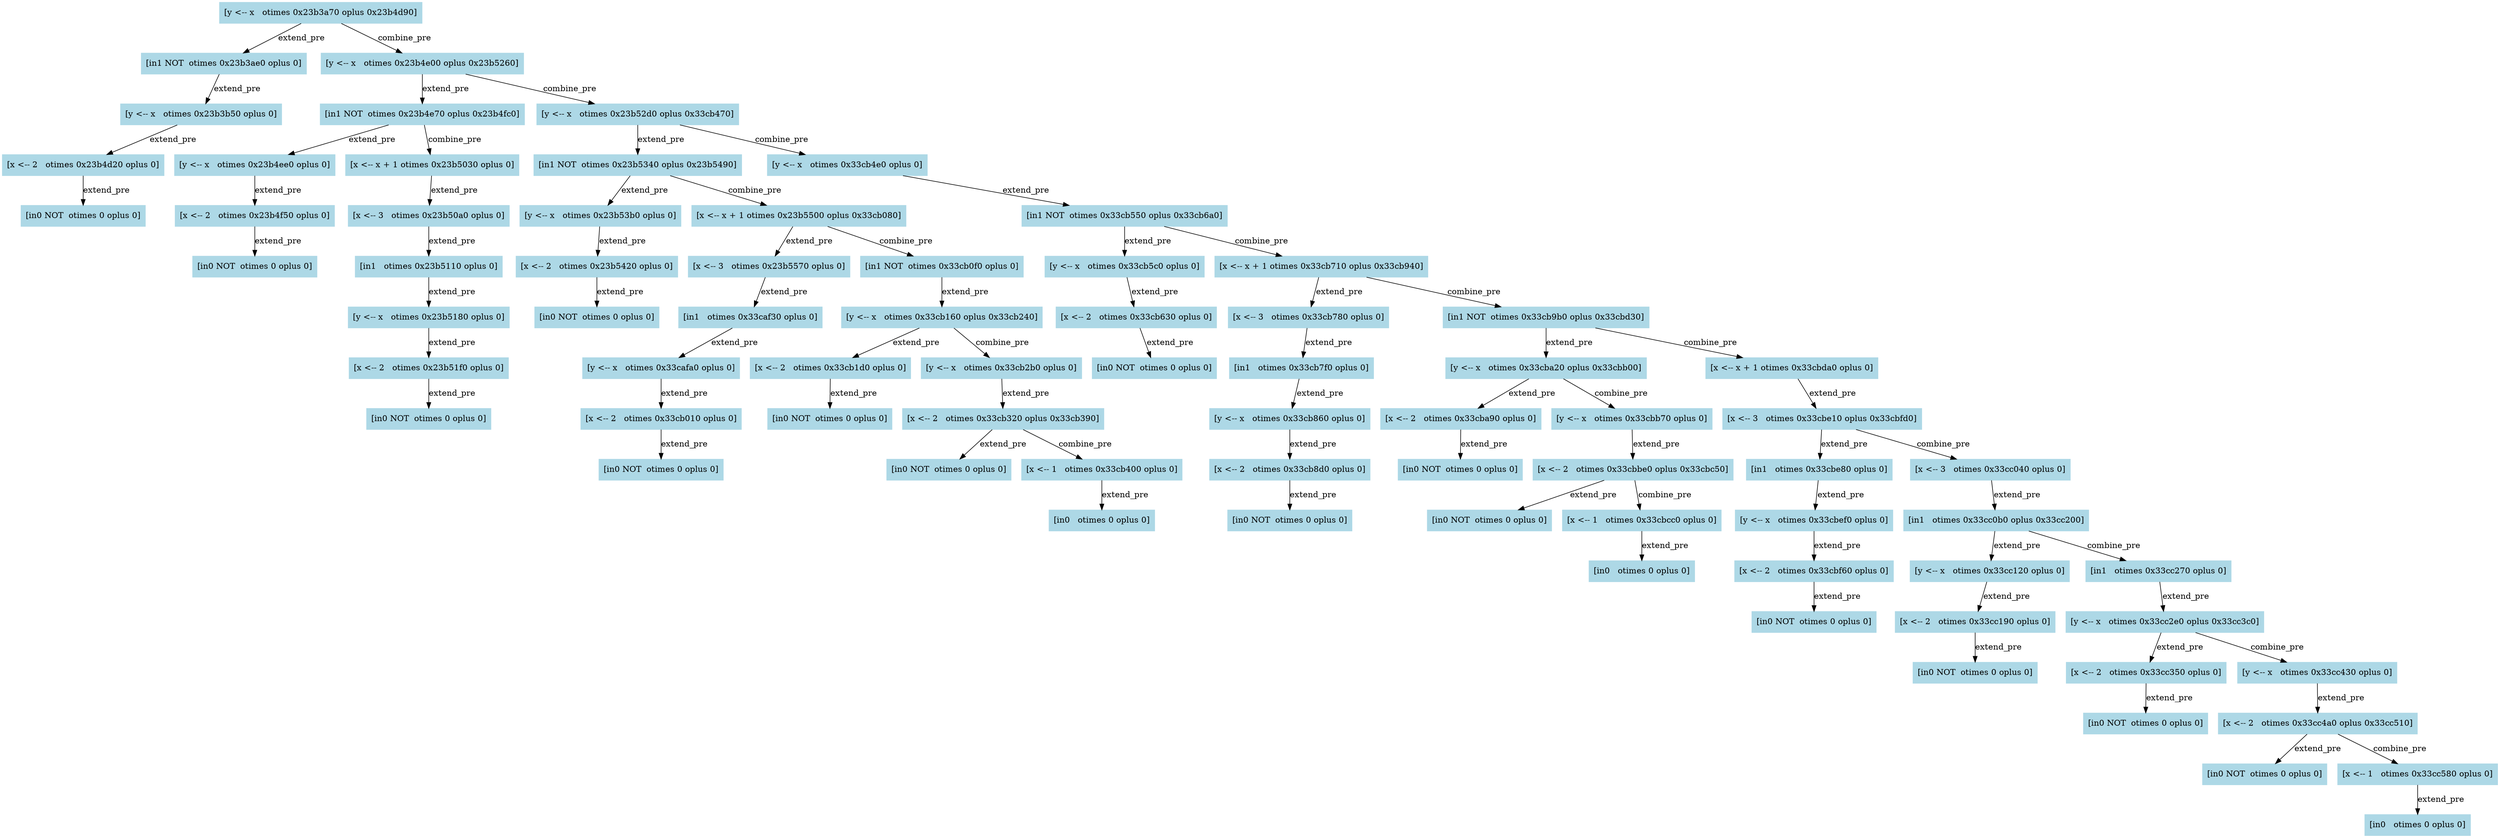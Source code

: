 digraph "[End]" {
"0x23b3a00" [label="[y <-- x   otimes 0x23b3a70 oplus 0x23b4d90]", color=lightblue,style=filled,shape=box]
"0x23b3a00" -> "0x23b3a70" [label=extend_pre,color=black]
"0x23b3a70" [label="[in1 NOT  otimes 0x23b3ae0 oplus 0]", color=lightblue,style=filled,shape=box]
"0x23b3a70" -> "0x23b3ae0" [label=extend_pre,color=black]
"0x23b3ae0" [label="[y <-- x   otimes 0x23b3b50 oplus 0]", color=lightblue,style=filled,shape=box]
"0x23b3ae0" -> "0x23b3b50" [label=extend_pre,color=black]
"0x23b3b50" [label="[x <-- 2   otimes 0x23b4d20 oplus 0]", color=lightblue,style=filled,shape=box]
"0x23b3b50" -> "0x23b4d20" [label=extend_pre,color=black]
"0x23b4d20" [label="[in0 NOT  otimes 0 oplus 0]", color=lightblue,style=filled,shape=box]
"0x23b3a00" -> "0x23b4d90" [label=combine_pre,color=black]
"0x23b4d90" [label="[y <-- x   otimes 0x23b4e00 oplus 0x23b5260]", color=lightblue,style=filled,shape=box]
"0x23b4d90" -> "0x23b4e00" [label=extend_pre,color=black]
"0x23b4e00" [label="[in1 NOT  otimes 0x23b4e70 oplus 0x23b4fc0]", color=lightblue,style=filled,shape=box]
"0x23b4e00" -> "0x23b4e70" [label=extend_pre,color=black]
"0x23b4e70" [label="[y <-- x   otimes 0x23b4ee0 oplus 0]", color=lightblue,style=filled,shape=box]
"0x23b4e70" -> "0x23b4ee0" [label=extend_pre,color=black]
"0x23b4ee0" [label="[x <-- 2   otimes 0x23b4f50 oplus 0]", color=lightblue,style=filled,shape=box]
"0x23b4ee0" -> "0x23b4f50" [label=extend_pre,color=black]
"0x23b4f50" [label="[in0 NOT  otimes 0 oplus 0]", color=lightblue,style=filled,shape=box]
"0x23b4e00" -> "0x23b4fc0" [label=combine_pre,color=black]
"0x23b4fc0" [label="[x <-- x + 1 otimes 0x23b5030 oplus 0]", color=lightblue,style=filled,shape=box]
"0x23b4fc0" -> "0x23b5030" [label=extend_pre,color=black]
"0x23b5030" [label="[x <-- 3   otimes 0x23b50a0 oplus 0]", color=lightblue,style=filled,shape=box]
"0x23b5030" -> "0x23b50a0" [label=extend_pre,color=black]
"0x23b50a0" [label="[in1   otimes 0x23b5110 oplus 0]", color=lightblue,style=filled,shape=box]
"0x23b50a0" -> "0x23b5110" [label=extend_pre,color=black]
"0x23b5110" [label="[y <-- x   otimes 0x23b5180 oplus 0]", color=lightblue,style=filled,shape=box]
"0x23b5110" -> "0x23b5180" [label=extend_pre,color=black]
"0x23b5180" [label="[x <-- 2   otimes 0x23b51f0 oplus 0]", color=lightblue,style=filled,shape=box]
"0x23b5180" -> "0x23b51f0" [label=extend_pre,color=black]
"0x23b51f0" [label="[in0 NOT  otimes 0 oplus 0]", color=lightblue,style=filled,shape=box]
"0x23b4d90" -> "0x23b5260" [label=combine_pre,color=black]
"0x23b5260" [label="[y <-- x   otimes 0x23b52d0 oplus 0x33cb470]", color=lightblue,style=filled,shape=box]
"0x23b5260" -> "0x23b52d0" [label=extend_pre,color=black]
"0x23b52d0" [label="[in1 NOT  otimes 0x23b5340 oplus 0x23b5490]", color=lightblue,style=filled,shape=box]
"0x23b52d0" -> "0x23b5340" [label=extend_pre,color=black]
"0x23b5340" [label="[y <-- x   otimes 0x23b53b0 oplus 0]", color=lightblue,style=filled,shape=box]
"0x23b5340" -> "0x23b53b0" [label=extend_pre,color=black]
"0x23b53b0" [label="[x <-- 2   otimes 0x23b5420 oplus 0]", color=lightblue,style=filled,shape=box]
"0x23b53b0" -> "0x23b5420" [label=extend_pre,color=black]
"0x23b5420" [label="[in0 NOT  otimes 0 oplus 0]", color=lightblue,style=filled,shape=box]
"0x23b52d0" -> "0x23b5490" [label=combine_pre,color=black]
"0x23b5490" [label="[x <-- x + 1 otimes 0x23b5500 oplus 0x33cb080]", color=lightblue,style=filled,shape=box]
"0x23b5490" -> "0x23b5500" [label=extend_pre,color=black]
"0x23b5500" [label="[x <-- 3   otimes 0x23b5570 oplus 0]", color=lightblue,style=filled,shape=box]
"0x23b5500" -> "0x23b5570" [label=extend_pre,color=black]
"0x23b5570" [label="[in1   otimes 0x33caf30 oplus 0]", color=lightblue,style=filled,shape=box]
"0x23b5570" -> "0x33caf30" [label=extend_pre,color=black]
"0x33caf30" [label="[y <-- x   otimes 0x33cafa0 oplus 0]", color=lightblue,style=filled,shape=box]
"0x33caf30" -> "0x33cafa0" [label=extend_pre,color=black]
"0x33cafa0" [label="[x <-- 2   otimes 0x33cb010 oplus 0]", color=lightblue,style=filled,shape=box]
"0x33cafa0" -> "0x33cb010" [label=extend_pre,color=black]
"0x33cb010" [label="[in0 NOT  otimes 0 oplus 0]", color=lightblue,style=filled,shape=box]
"0x23b5490" -> "0x33cb080" [label=combine_pre,color=black]
"0x33cb080" [label="[in1 NOT  otimes 0x33cb0f0 oplus 0]", color=lightblue,style=filled,shape=box]
"0x33cb080" -> "0x33cb0f0" [label=extend_pre,color=black]
"0x33cb0f0" [label="[y <-- x   otimes 0x33cb160 oplus 0x33cb240]", color=lightblue,style=filled,shape=box]
"0x33cb0f0" -> "0x33cb160" [label=extend_pre,color=black]
"0x33cb160" [label="[x <-- 2   otimes 0x33cb1d0 oplus 0]", color=lightblue,style=filled,shape=box]
"0x33cb160" -> "0x33cb1d0" [label=extend_pre,color=black]
"0x33cb1d0" [label="[in0 NOT  otimes 0 oplus 0]", color=lightblue,style=filled,shape=box]
"0x33cb0f0" -> "0x33cb240" [label=combine_pre,color=black]
"0x33cb240" [label="[y <-- x   otimes 0x33cb2b0 oplus 0]", color=lightblue,style=filled,shape=box]
"0x33cb240" -> "0x33cb2b0" [label=extend_pre,color=black]
"0x33cb2b0" [label="[x <-- 2   otimes 0x33cb320 oplus 0x33cb390]", color=lightblue,style=filled,shape=box]
"0x33cb2b0" -> "0x33cb320" [label=extend_pre,color=black]
"0x33cb320" [label="[in0 NOT  otimes 0 oplus 0]", color=lightblue,style=filled,shape=box]
"0x33cb2b0" -> "0x33cb390" [label=combine_pre,color=black]
"0x33cb390" [label="[x <-- 1   otimes 0x33cb400 oplus 0]", color=lightblue,style=filled,shape=box]
"0x33cb390" -> "0x33cb400" [label=extend_pre,color=black]
"0x33cb400" [label="[in0   otimes 0 oplus 0]", color=lightblue,style=filled,shape=box]
"0x23b5260" -> "0x33cb470" [label=combine_pre,color=black]
"0x33cb470" [label="[y <-- x   otimes 0x33cb4e0 oplus 0]", color=lightblue,style=filled,shape=box]
"0x33cb470" -> "0x33cb4e0" [label=extend_pre,color=black]
"0x33cb4e0" [label="[in1 NOT  otimes 0x33cb550 oplus 0x33cb6a0]", color=lightblue,style=filled,shape=box]
"0x33cb4e0" -> "0x33cb550" [label=extend_pre,color=black]
"0x33cb550" [label="[y <-- x   otimes 0x33cb5c0 oplus 0]", color=lightblue,style=filled,shape=box]
"0x33cb550" -> "0x33cb5c0" [label=extend_pre,color=black]
"0x33cb5c0" [label="[x <-- 2   otimes 0x33cb630 oplus 0]", color=lightblue,style=filled,shape=box]
"0x33cb5c0" -> "0x33cb630" [label=extend_pre,color=black]
"0x33cb630" [label="[in0 NOT  otimes 0 oplus 0]", color=lightblue,style=filled,shape=box]
"0x33cb4e0" -> "0x33cb6a0" [label=combine_pre,color=black]
"0x33cb6a0" [label="[x <-- x + 1 otimes 0x33cb710 oplus 0x33cb940]", color=lightblue,style=filled,shape=box]
"0x33cb6a0" -> "0x33cb710" [label=extend_pre,color=black]
"0x33cb710" [label="[x <-- 3   otimes 0x33cb780 oplus 0]", color=lightblue,style=filled,shape=box]
"0x33cb710" -> "0x33cb780" [label=extend_pre,color=black]
"0x33cb780" [label="[in1   otimes 0x33cb7f0 oplus 0]", color=lightblue,style=filled,shape=box]
"0x33cb780" -> "0x33cb7f0" [label=extend_pre,color=black]
"0x33cb7f0" [label="[y <-- x   otimes 0x33cb860 oplus 0]", color=lightblue,style=filled,shape=box]
"0x33cb7f0" -> "0x33cb860" [label=extend_pre,color=black]
"0x33cb860" [label="[x <-- 2   otimes 0x33cb8d0 oplus 0]", color=lightblue,style=filled,shape=box]
"0x33cb860" -> "0x33cb8d0" [label=extend_pre,color=black]
"0x33cb8d0" [label="[in0 NOT  otimes 0 oplus 0]", color=lightblue,style=filled,shape=box]
"0x33cb6a0" -> "0x33cb940" [label=combine_pre,color=black]
"0x33cb940" [label="[in1 NOT  otimes 0x33cb9b0 oplus 0x33cbd30]", color=lightblue,style=filled,shape=box]
"0x33cb940" -> "0x33cb9b0" [label=extend_pre,color=black]
"0x33cb9b0" [label="[y <-- x   otimes 0x33cba20 oplus 0x33cbb00]", color=lightblue,style=filled,shape=box]
"0x33cb9b0" -> "0x33cba20" [label=extend_pre,color=black]
"0x33cba20" [label="[x <-- 2   otimes 0x33cba90 oplus 0]", color=lightblue,style=filled,shape=box]
"0x33cba20" -> "0x33cba90" [label=extend_pre,color=black]
"0x33cba90" [label="[in0 NOT  otimes 0 oplus 0]", color=lightblue,style=filled,shape=box]
"0x33cb9b0" -> "0x33cbb00" [label=combine_pre,color=black]
"0x33cbb00" [label="[y <-- x   otimes 0x33cbb70 oplus 0]", color=lightblue,style=filled,shape=box]
"0x33cbb00" -> "0x33cbb70" [label=extend_pre,color=black]
"0x33cbb70" [label="[x <-- 2   otimes 0x33cbbe0 oplus 0x33cbc50]", color=lightblue,style=filled,shape=box]
"0x33cbb70" -> "0x33cbbe0" [label=extend_pre,color=black]
"0x33cbbe0" [label="[in0 NOT  otimes 0 oplus 0]", color=lightblue,style=filled,shape=box]
"0x33cbb70" -> "0x33cbc50" [label=combine_pre,color=black]
"0x33cbc50" [label="[x <-- 1   otimes 0x33cbcc0 oplus 0]", color=lightblue,style=filled,shape=box]
"0x33cbc50" -> "0x33cbcc0" [label=extend_pre,color=black]
"0x33cbcc0" [label="[in0   otimes 0 oplus 0]", color=lightblue,style=filled,shape=box]
"0x33cb940" -> "0x33cbd30" [label=combine_pre,color=black]
"0x33cbd30" [label="[x <-- x + 1 otimes 0x33cbda0 oplus 0]", color=lightblue,style=filled,shape=box]
"0x33cbd30" -> "0x33cbda0" [label=extend_pre,color=black]
"0x33cbda0" [label="[x <-- 3   otimes 0x33cbe10 oplus 0x33cbfd0]", color=lightblue,style=filled,shape=box]
"0x33cbda0" -> "0x33cbe10" [label=extend_pre,color=black]
"0x33cbe10" [label="[in1   otimes 0x33cbe80 oplus 0]", color=lightblue,style=filled,shape=box]
"0x33cbe10" -> "0x33cbe80" [label=extend_pre,color=black]
"0x33cbe80" [label="[y <-- x   otimes 0x33cbef0 oplus 0]", color=lightblue,style=filled,shape=box]
"0x33cbe80" -> "0x33cbef0" [label=extend_pre,color=black]
"0x33cbef0" [label="[x <-- 2   otimes 0x33cbf60 oplus 0]", color=lightblue,style=filled,shape=box]
"0x33cbef0" -> "0x33cbf60" [label=extend_pre,color=black]
"0x33cbf60" [label="[in0 NOT  otimes 0 oplus 0]", color=lightblue,style=filled,shape=box]
"0x33cbda0" -> "0x33cbfd0" [label=combine_pre,color=black]
"0x33cbfd0" [label="[x <-- 3   otimes 0x33cc040 oplus 0]", color=lightblue,style=filled,shape=box]
"0x33cbfd0" -> "0x33cc040" [label=extend_pre,color=black]
"0x33cc040" [label="[in1   otimes 0x33cc0b0 oplus 0x33cc200]", color=lightblue,style=filled,shape=box]
"0x33cc040" -> "0x33cc0b0" [label=extend_pre,color=black]
"0x33cc0b0" [label="[y <-- x   otimes 0x33cc120 oplus 0]", color=lightblue,style=filled,shape=box]
"0x33cc0b0" -> "0x33cc120" [label=extend_pre,color=black]
"0x33cc120" [label="[x <-- 2   otimes 0x33cc190 oplus 0]", color=lightblue,style=filled,shape=box]
"0x33cc120" -> "0x33cc190" [label=extend_pre,color=black]
"0x33cc190" [label="[in0 NOT  otimes 0 oplus 0]", color=lightblue,style=filled,shape=box]
"0x33cc040" -> "0x33cc200" [label=combine_pre,color=black]
"0x33cc200" [label="[in1   otimes 0x33cc270 oplus 0]", color=lightblue,style=filled,shape=box]
"0x33cc200" -> "0x33cc270" [label=extend_pre,color=black]
"0x33cc270" [label="[y <-- x   otimes 0x33cc2e0 oplus 0x33cc3c0]", color=lightblue,style=filled,shape=box]
"0x33cc270" -> "0x33cc2e0" [label=extend_pre,color=black]
"0x33cc2e0" [label="[x <-- 2   otimes 0x33cc350 oplus 0]", color=lightblue,style=filled,shape=box]
"0x33cc2e0" -> "0x33cc350" [label=extend_pre,color=black]
"0x33cc350" [label="[in0 NOT  otimes 0 oplus 0]", color=lightblue,style=filled,shape=box]
"0x33cc270" -> "0x33cc3c0" [label=combine_pre,color=black]
"0x33cc3c0" [label="[y <-- x   otimes 0x33cc430 oplus 0]", color=lightblue,style=filled,shape=box]
"0x33cc3c0" -> "0x33cc430" [label=extend_pre,color=black]
"0x33cc430" [label="[x <-- 2   otimes 0x33cc4a0 oplus 0x33cc510]", color=lightblue,style=filled,shape=box]
"0x33cc430" -> "0x33cc4a0" [label=extend_pre,color=black]
"0x33cc4a0" [label="[in0 NOT  otimes 0 oplus 0]", color=lightblue,style=filled,shape=box]
"0x33cc430" -> "0x33cc510" [label=combine_pre,color=black]
"0x33cc510" [label="[x <-- 1   otimes 0x33cc580 oplus 0]", color=lightblue,style=filled,shape=box]
"0x33cc510" -> "0x33cc580" [label=extend_pre,color=black]
"0x33cc580" [label="[in0   otimes 0 oplus 0]", color=lightblue,style=filled,shape=box]
}



